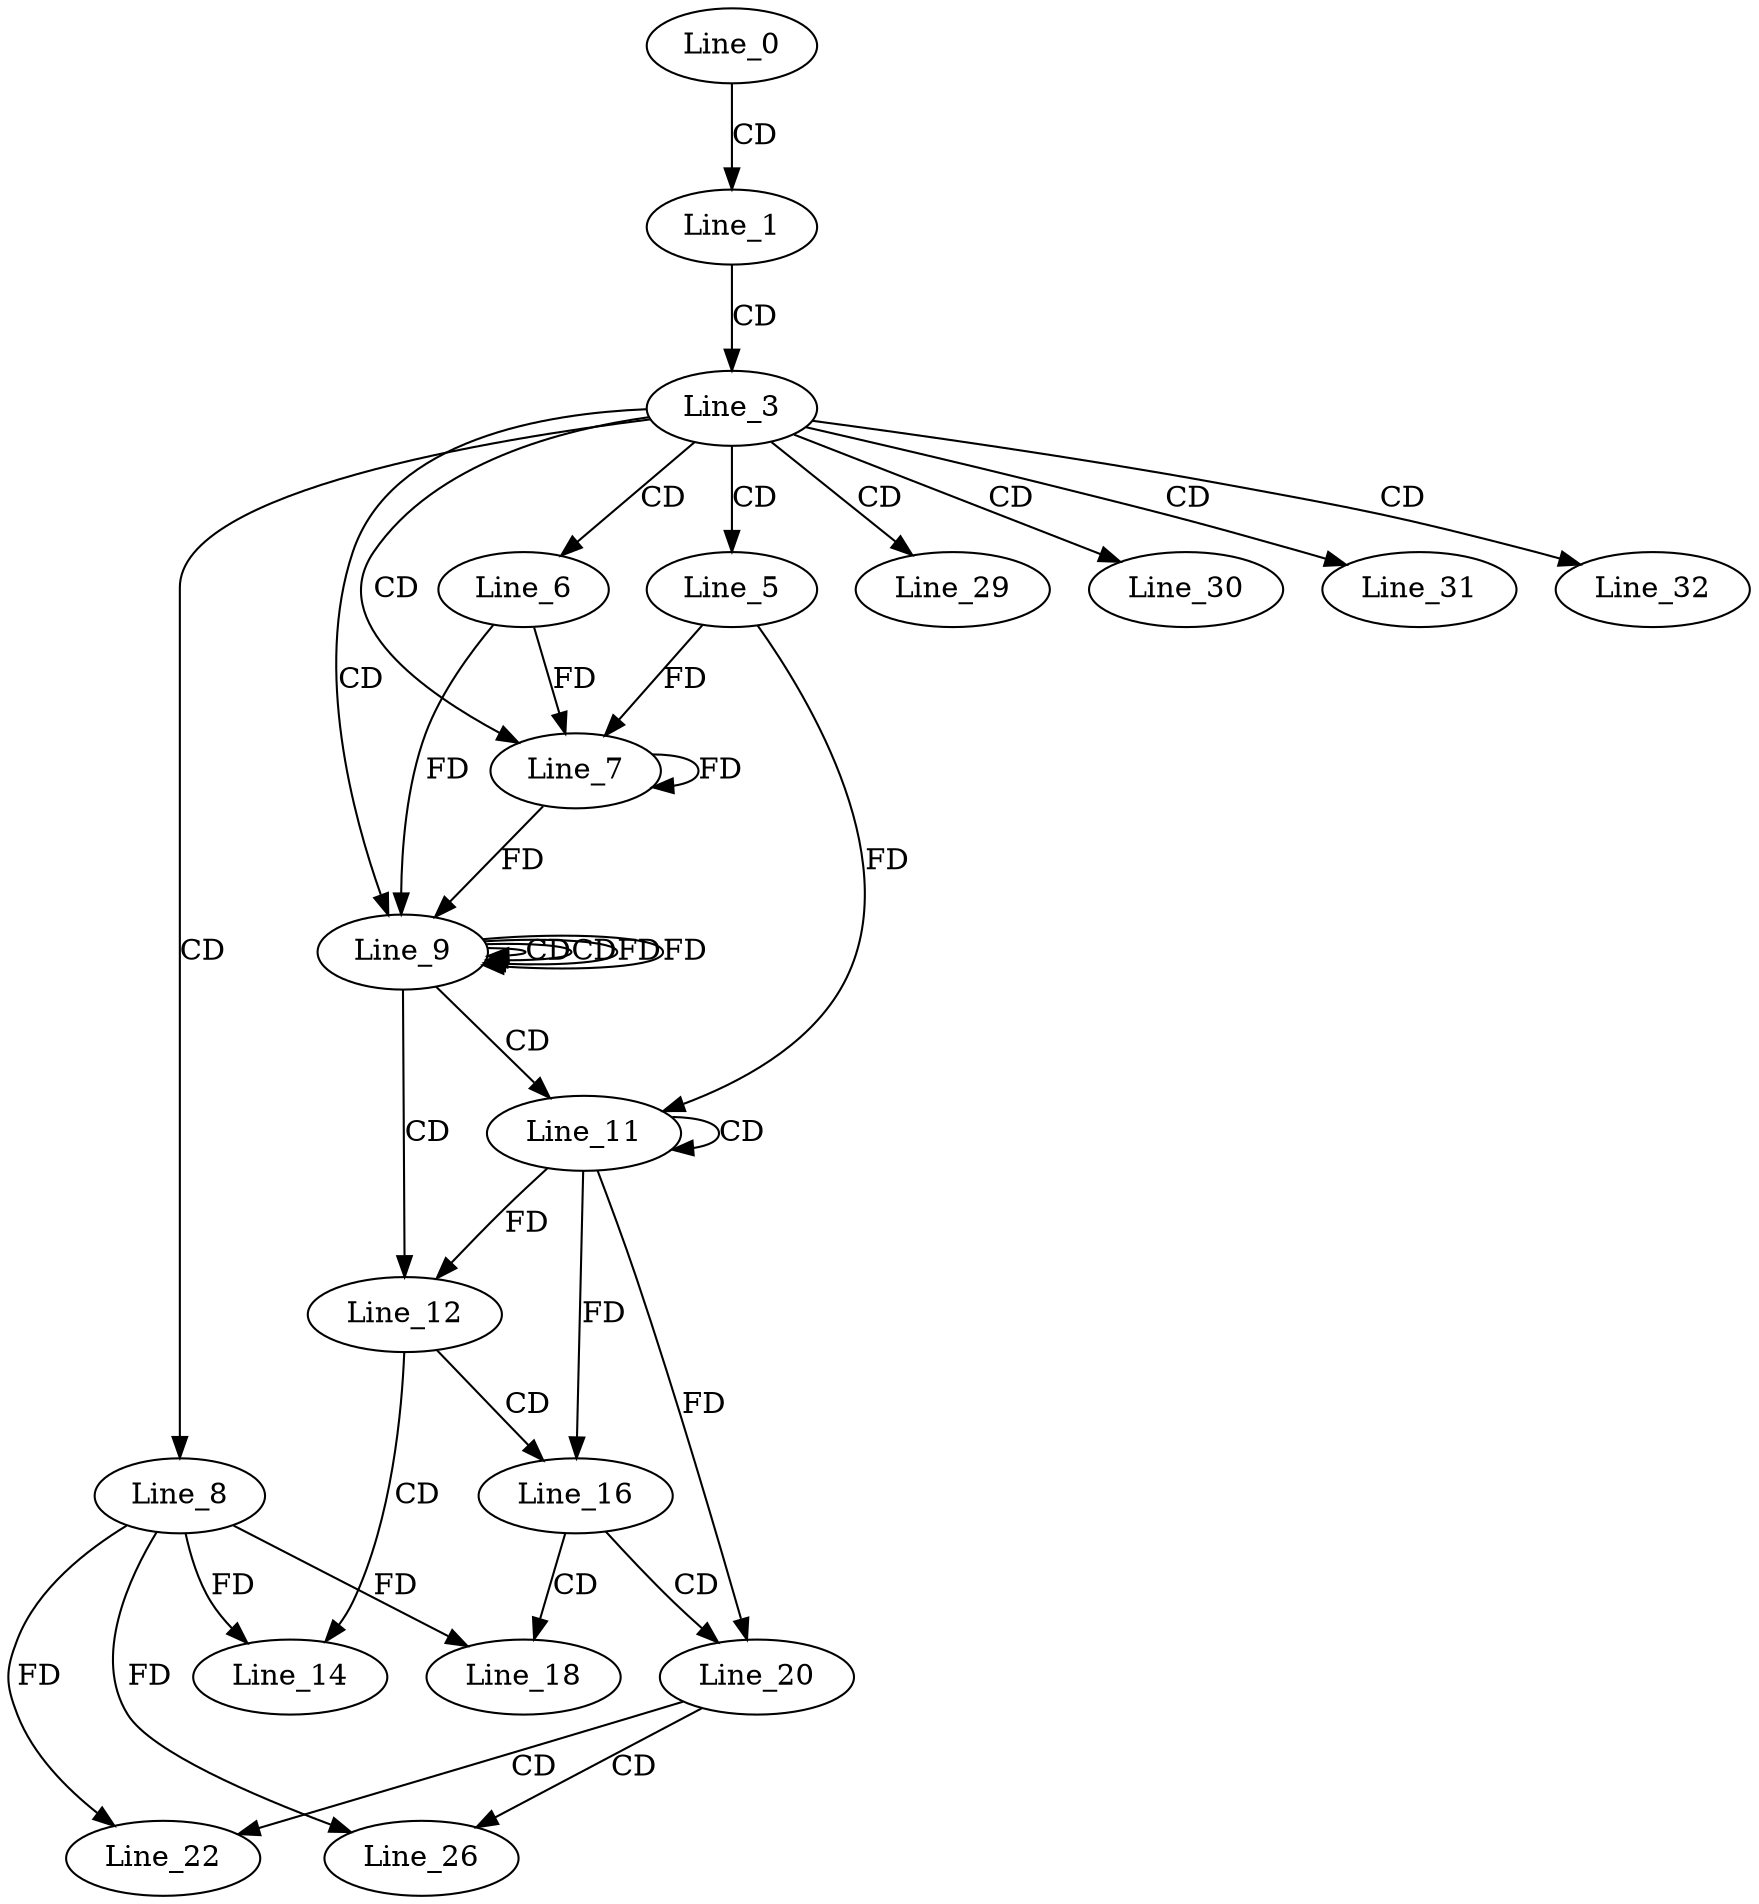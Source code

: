 digraph G {
  Line_0;
  Line_1;
  Line_3;
  Line_5;
  Line_6;
  Line_7;
  Line_7;
  Line_8;
  Line_9;
  Line_9;
  Line_9;
  Line_11;
  Line_11;
  Line_12;
  Line_12;
  Line_14;
  Line_16;
  Line_16;
  Line_18;
  Line_20;
  Line_20;
  Line_22;
  Line_26;
  Line_29;
  Line_30;
  Line_31;
  Line_32;
  Line_0 -> Line_1 [ label="CD" ];
  Line_1 -> Line_3 [ label="CD" ];
  Line_3 -> Line_5 [ label="CD" ];
  Line_3 -> Line_6 [ label="CD" ];
  Line_3 -> Line_7 [ label="CD" ];
  Line_6 -> Line_7 [ label="FD" ];
  Line_7 -> Line_7 [ label="FD" ];
  Line_5 -> Line_7 [ label="FD" ];
  Line_3 -> Line_8 [ label="CD" ];
  Line_3 -> Line_9 [ label="CD" ];
  Line_9 -> Line_9 [ label="CD" ];
  Line_6 -> Line_9 [ label="FD" ];
  Line_7 -> Line_9 [ label="FD" ];
  Line_9 -> Line_9 [ label="CD" ];
  Line_9 -> Line_9 [ label="FD" ];
  Line_9 -> Line_11 [ label="CD" ];
  Line_11 -> Line_11 [ label="CD" ];
  Line_5 -> Line_11 [ label="FD" ];
  Line_9 -> Line_12 [ label="CD" ];
  Line_11 -> Line_12 [ label="FD" ];
  Line_12 -> Line_14 [ label="CD" ];
  Line_8 -> Line_14 [ label="FD" ];
  Line_12 -> Line_16 [ label="CD" ];
  Line_11 -> Line_16 [ label="FD" ];
  Line_16 -> Line_18 [ label="CD" ];
  Line_8 -> Line_18 [ label="FD" ];
  Line_16 -> Line_20 [ label="CD" ];
  Line_11 -> Line_20 [ label="FD" ];
  Line_20 -> Line_22 [ label="CD" ];
  Line_8 -> Line_22 [ label="FD" ];
  Line_20 -> Line_26 [ label="CD" ];
  Line_8 -> Line_26 [ label="FD" ];
  Line_3 -> Line_29 [ label="CD" ];
  Line_3 -> Line_30 [ label="CD" ];
  Line_3 -> Line_31 [ label="CD" ];
  Line_3 -> Line_32 [ label="CD" ];
  Line_9 -> Line_9 [ label="FD" ];
}
